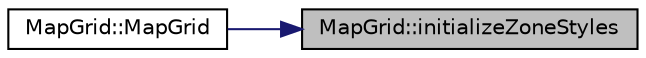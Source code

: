 digraph "MapGrid::initializeZoneStyles"
{
 // LATEX_PDF_SIZE
  edge [fontname="Helvetica",fontsize="10",labelfontname="Helvetica",labelfontsize="10"];
  node [fontname="Helvetica",fontsize="10",shape=record];
  rankdir="RL";
  Node1 [label="MapGrid::initializeZoneStyles",height=0.2,width=0.4,color="black", fillcolor="grey75", style="filled", fontcolor="black",tooltip=" "];
  Node1 -> Node2 [dir="back",color="midnightblue",fontsize="10",style="solid",fontname="Helvetica"];
  Node2 [label="MapGrid::MapGrid",height=0.2,width=0.4,color="black", fillcolor="white", style="filled",URL="$classMapGrid.html#ae81fd58f6156fc8e2beca7f68cf64d93",tooltip=" "];
}
